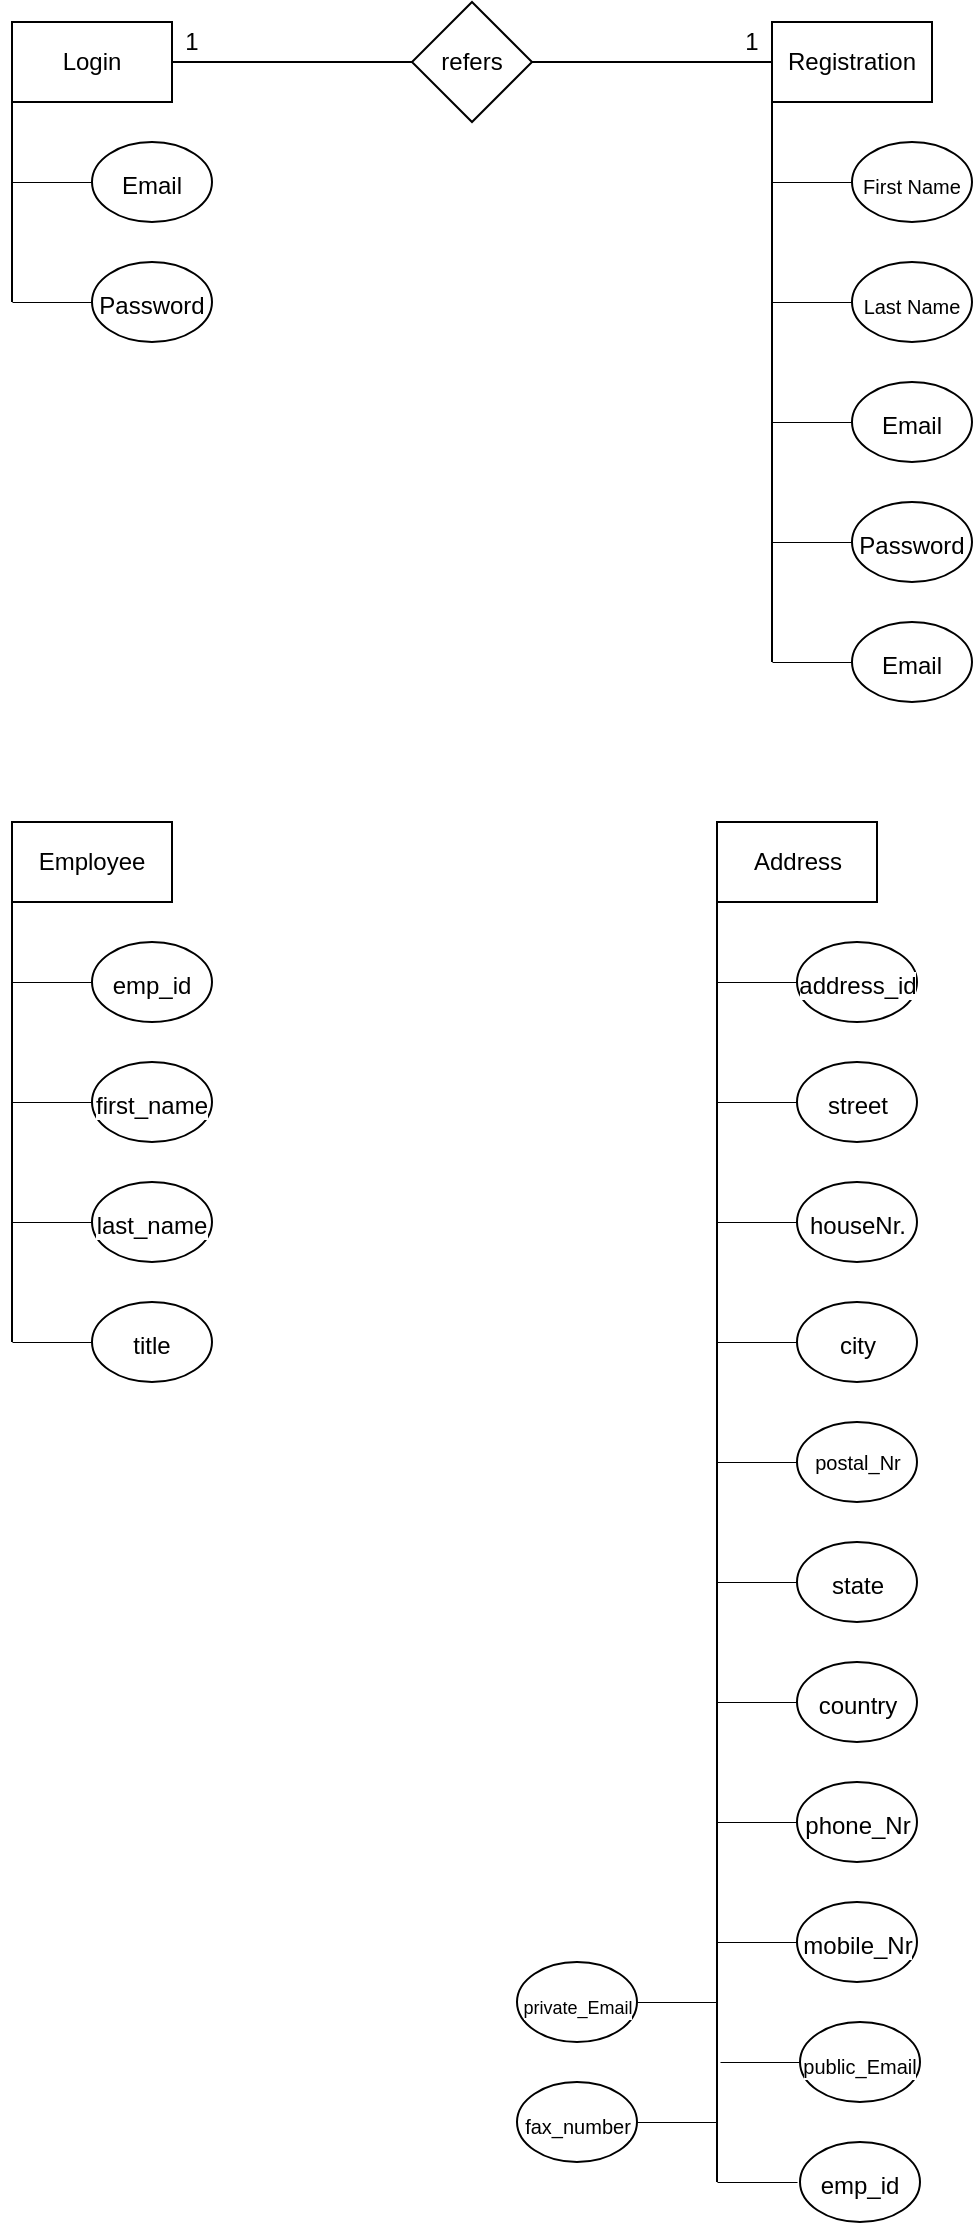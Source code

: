 <mxfile version="22.1.16" type="device">
  <diagram name="Page-1" id="kr9EVviITW9TBXFejRC4">
    <mxGraphModel dx="1664" dy="829" grid="1" gridSize="10" guides="1" tooltips="1" connect="1" arrows="1" fold="1" page="1" pageScale="1" pageWidth="827" pageHeight="1169" math="0" shadow="0">
      <root>
        <mxCell id="0" />
        <mxCell id="1" parent="0" />
        <mxCell id="9rN-HTs9b1Wg2l5YEKM0-1" value="Login" style="rounded=0;whiteSpace=wrap;html=1;" parent="1" vertex="1">
          <mxGeometry x="40" y="40" width="80" height="40" as="geometry" />
        </mxCell>
        <mxCell id="lOhiPZA9xh6wjAjMldB4-1" value="Registration" style="rounded=0;whiteSpace=wrap;html=1;" parent="1" vertex="1">
          <mxGeometry x="420" y="40" width="80" height="40" as="geometry" />
        </mxCell>
        <mxCell id="lOhiPZA9xh6wjAjMldB4-13" value="" style="line;strokeWidth=1;html=1;" parent="1" vertex="1">
          <mxGeometry x="120" y="55" width="120" height="10" as="geometry" />
        </mxCell>
        <mxCell id="lOhiPZA9xh6wjAjMldB4-14" value="refers" style="rhombus;whiteSpace=wrap;html=1;" parent="1" vertex="1">
          <mxGeometry x="240" y="30" width="60" height="60" as="geometry" />
        </mxCell>
        <mxCell id="lOhiPZA9xh6wjAjMldB4-15" value="" style="line;strokeWidth=1;html=1;" parent="1" vertex="1">
          <mxGeometry x="300" y="55" width="120" height="10" as="geometry" />
        </mxCell>
        <mxCell id="lOhiPZA9xh6wjAjMldB4-16" value="" style="line;strokeWidth=1;direction=south;html=1;spacingLeft=0;spacingBottom=0;spacingRight=0;perimeterSpacing=0;" parent="1" vertex="1">
          <mxGeometry x="35" y="80" width="10" height="100" as="geometry" />
        </mxCell>
        <mxCell id="lOhiPZA9xh6wjAjMldB4-17" value="" style="line;strokeWidth=1;direction=south;html=1;spacingLeft=0;spacingBottom=0;spacingRight=0;perimeterSpacing=0;" parent="1" vertex="1">
          <mxGeometry x="414" y="80" width="12" height="280" as="geometry" />
        </mxCell>
        <mxCell id="lOhiPZA9xh6wjAjMldB4-18" value="" style="line;strokeWidth=0.5;html=1;labelBackgroundColor=default;strokeColor=default;align=center;verticalAlign=top;spacingLeft=0;spacingRight=0;spacingTop=8;spacingBottom=0;fontFamily=Helvetica;fontSize=12;fontColor=default;fillColor=default;" parent="1" vertex="1">
          <mxGeometry x="40" y="110" width="40" height="20" as="geometry" />
        </mxCell>
        <mxCell id="lOhiPZA9xh6wjAjMldB4-20" value="" style="line;strokeWidth=0.5;html=1;labelBackgroundColor=default;strokeColor=default;align=center;verticalAlign=top;spacingLeft=0;spacingRight=0;spacingTop=8;spacingBottom=0;fontFamily=Helvetica;fontSize=12;fontColor=default;fillColor=default;" parent="1" vertex="1">
          <mxGeometry x="40" y="170" width="40" height="20" as="geometry" />
        </mxCell>
        <mxCell id="lOhiPZA9xh6wjAjMldB4-21" value="" style="line;strokeWidth=0.5;html=1;labelBackgroundColor=default;strokeColor=default;align=center;verticalAlign=top;spacingLeft=0;spacingRight=0;spacingTop=8;spacingBottom=0;fontFamily=Helvetica;fontSize=12;fontColor=default;fillColor=default;" parent="1" vertex="1">
          <mxGeometry x="420" y="110" width="40" height="20" as="geometry" />
        </mxCell>
        <mxCell id="lOhiPZA9xh6wjAjMldB4-23" value="" style="line;strokeWidth=0.5;html=1;labelBackgroundColor=default;strokeColor=default;align=center;verticalAlign=top;spacingLeft=0;spacingRight=0;spacingTop=8;spacingBottom=0;fontFamily=Helvetica;fontSize=12;fontColor=default;fillColor=default;" parent="1" vertex="1">
          <mxGeometry x="420" y="170" width="40" height="20" as="geometry" />
        </mxCell>
        <mxCell id="lOhiPZA9xh6wjAjMldB4-24" value="" style="line;strokeWidth=0.5;html=1;labelBackgroundColor=default;strokeColor=default;align=center;verticalAlign=top;spacingLeft=0;spacingRight=0;spacingTop=8;spacingBottom=0;fontFamily=Helvetica;fontSize=12;fontColor=default;fillColor=default;" parent="1" vertex="1">
          <mxGeometry x="420" y="290" width="40" height="20" as="geometry" />
        </mxCell>
        <mxCell id="lOhiPZA9xh6wjAjMldB4-25" value="" style="line;strokeWidth=0.5;html=1;labelBackgroundColor=default;strokeColor=default;align=center;verticalAlign=top;spacingLeft=0;spacingRight=0;spacingTop=8;spacingBottom=0;fontFamily=Helvetica;fontSize=12;fontColor=default;fillColor=default;" parent="1" vertex="1">
          <mxGeometry x="420" y="230" width="40" height="20" as="geometry" />
        </mxCell>
        <mxCell id="lOhiPZA9xh6wjAjMldB4-26" value="" style="line;strokeWidth=0.5;html=1;labelBackgroundColor=default;strokeColor=default;align=center;verticalAlign=top;spacingLeft=0;spacingRight=0;spacingTop=8;spacingBottom=0;fontFamily=Helvetica;fontSize=12;fontColor=default;fillColor=default;" parent="1" vertex="1">
          <mxGeometry x="420" y="350" width="40" height="20" as="geometry" />
        </mxCell>
        <mxCell id="lOhiPZA9xh6wjAjMldB4-30" value="Email" style="ellipse;whiteSpace=wrap;html=1;labelBackgroundColor=default;strokeColor=default;strokeWidth=1;align=center;verticalAlign=top;spacingLeft=0;spacingRight=0;spacingTop=8;spacingBottom=0;fontFamily=Helvetica;fontSize=12;fontColor=default;fillColor=default;" parent="1" vertex="1">
          <mxGeometry x="80" y="100" width="60" height="40" as="geometry" />
        </mxCell>
        <mxCell id="lOhiPZA9xh6wjAjMldB4-32" value="Password" style="ellipse;whiteSpace=wrap;html=1;labelBackgroundColor=default;strokeColor=default;strokeWidth=1;align=center;verticalAlign=top;spacingLeft=0;spacingRight=0;spacingTop=8;spacingBottom=0;fontFamily=Helvetica;fontSize=12;fontColor=default;fillColor=default;" parent="1" vertex="1">
          <mxGeometry x="80" y="160" width="60" height="40" as="geometry" />
        </mxCell>
        <mxCell id="lOhiPZA9xh6wjAjMldB4-33" value="&lt;font style=&quot;font-size: 10px;&quot;&gt;First Name&lt;/font&gt;" style="ellipse;whiteSpace=wrap;html=1;labelBackgroundColor=default;strokeColor=default;strokeWidth=1;align=center;verticalAlign=top;spacingLeft=0;spacingRight=0;spacingTop=8;spacingBottom=0;fontFamily=Helvetica;fontSize=12;fontColor=default;fillColor=default;" parent="1" vertex="1">
          <mxGeometry x="460" y="100" width="60" height="40" as="geometry" />
        </mxCell>
        <mxCell id="lOhiPZA9xh6wjAjMldB4-34" value="&lt;font style=&quot;font-size: 10px;&quot;&gt;Last Name&lt;/font&gt;" style="ellipse;whiteSpace=wrap;html=1;labelBackgroundColor=default;strokeColor=default;strokeWidth=1;align=center;verticalAlign=top;spacingLeft=0;spacingRight=0;spacingTop=8;spacingBottom=0;fontFamily=Helvetica;fontSize=12;fontColor=default;fillColor=default;" parent="1" vertex="1">
          <mxGeometry x="460" y="160" width="60" height="40" as="geometry" />
        </mxCell>
        <mxCell id="lOhiPZA9xh6wjAjMldB4-35" value="Email" style="ellipse;whiteSpace=wrap;html=1;labelBackgroundColor=default;strokeColor=default;strokeWidth=1;align=center;verticalAlign=top;spacingLeft=0;spacingRight=0;spacingTop=8;spacingBottom=0;fontFamily=Helvetica;fontSize=12;fontColor=default;fillColor=default;" parent="1" vertex="1">
          <mxGeometry x="460" y="340" width="60" height="40" as="geometry" />
        </mxCell>
        <mxCell id="lOhiPZA9xh6wjAjMldB4-36" value="Password" style="ellipse;whiteSpace=wrap;html=1;labelBackgroundColor=default;strokeColor=default;strokeWidth=1;align=center;verticalAlign=top;spacingLeft=0;spacingRight=0;spacingTop=8;spacingBottom=0;fontFamily=Helvetica;fontSize=12;fontColor=default;fillColor=default;" parent="1" vertex="1">
          <mxGeometry x="460" y="280" width="60" height="40" as="geometry" />
        </mxCell>
        <mxCell id="lOhiPZA9xh6wjAjMldB4-37" value="Email" style="ellipse;whiteSpace=wrap;html=1;labelBackgroundColor=default;strokeColor=default;strokeWidth=1;align=center;verticalAlign=top;spacingLeft=0;spacingRight=0;spacingTop=8;spacingBottom=0;fontFamily=Helvetica;fontSize=12;fontColor=default;fillColor=default;" parent="1" vertex="1">
          <mxGeometry x="460" y="220" width="60" height="40" as="geometry" />
        </mxCell>
        <mxCell id="lOhiPZA9xh6wjAjMldB4-38" value="1" style="text;html=1;strokeColor=none;fillColor=none;align=center;verticalAlign=middle;whiteSpace=wrap;rounded=0;fontSize=12;fontFamily=Helvetica;fontColor=default;" parent="1" vertex="1">
          <mxGeometry x="120" y="45" width="20" height="10" as="geometry" />
        </mxCell>
        <mxCell id="lOhiPZA9xh6wjAjMldB4-39" value="1" style="text;html=1;strokeColor=none;fillColor=none;align=center;verticalAlign=middle;whiteSpace=wrap;rounded=0;fontSize=12;fontFamily=Helvetica;fontColor=default;" parent="1" vertex="1">
          <mxGeometry x="400" y="45" width="20" height="10" as="geometry" />
        </mxCell>
        <mxCell id="lOhiPZA9xh6wjAjMldB4-41" value="Employee" style="rounded=0;whiteSpace=wrap;html=1;" parent="1" vertex="1">
          <mxGeometry x="40" y="440" width="80" height="40" as="geometry" />
        </mxCell>
        <mxCell id="lOhiPZA9xh6wjAjMldB4-42" value="" style="line;strokeWidth=1;direction=south;html=1;spacingLeft=0;spacingBottom=0;spacingRight=0;perimeterSpacing=0;" parent="1" vertex="1">
          <mxGeometry x="35" y="480" width="10" height="220" as="geometry" />
        </mxCell>
        <mxCell id="lOhiPZA9xh6wjAjMldB4-43" value="" style="line;strokeWidth=0.5;html=1;labelBackgroundColor=default;strokeColor=default;align=center;verticalAlign=top;spacingLeft=0;spacingRight=0;spacingTop=8;spacingBottom=0;fontFamily=Helvetica;fontSize=12;fontColor=default;fillColor=default;" parent="1" vertex="1">
          <mxGeometry x="40" y="510" width="40" height="20" as="geometry" />
        </mxCell>
        <mxCell id="lOhiPZA9xh6wjAjMldB4-44" value="" style="line;strokeWidth=0.5;html=1;labelBackgroundColor=default;strokeColor=default;align=center;verticalAlign=top;spacingLeft=0;spacingRight=0;spacingTop=8;spacingBottom=0;fontFamily=Helvetica;fontSize=12;fontColor=default;fillColor=default;" parent="1" vertex="1">
          <mxGeometry x="40" y="570" width="40" height="20" as="geometry" />
        </mxCell>
        <mxCell id="lOhiPZA9xh6wjAjMldB4-45" value="emp_id" style="ellipse;whiteSpace=wrap;html=1;labelBackgroundColor=default;strokeColor=default;strokeWidth=1;align=center;verticalAlign=top;spacingLeft=0;spacingRight=0;spacingTop=8;spacingBottom=0;fontFamily=Helvetica;fontSize=12;fontColor=default;fillColor=default;" parent="1" vertex="1">
          <mxGeometry x="80" y="500" width="60" height="40" as="geometry" />
        </mxCell>
        <mxCell id="lOhiPZA9xh6wjAjMldB4-46" value="first_name" style="ellipse;whiteSpace=wrap;html=1;labelBackgroundColor=default;strokeColor=default;strokeWidth=1;align=center;verticalAlign=top;spacingLeft=0;spacingRight=0;spacingTop=8;spacingBottom=0;fontFamily=Helvetica;fontSize=12;fontColor=default;fillColor=default;" parent="1" vertex="1">
          <mxGeometry x="80" y="560" width="60" height="40" as="geometry" />
        </mxCell>
        <mxCell id="lOhiPZA9xh6wjAjMldB4-48" value="" style="line;strokeWidth=0.5;html=1;labelBackgroundColor=default;strokeColor=default;align=center;verticalAlign=top;spacingLeft=0;spacingRight=0;spacingTop=8;spacingBottom=0;fontFamily=Helvetica;fontSize=12;fontColor=default;fillColor=default;" parent="1" vertex="1">
          <mxGeometry x="40" y="630" width="40" height="20" as="geometry" />
        </mxCell>
        <mxCell id="lOhiPZA9xh6wjAjMldB4-49" value="" style="line;strokeWidth=0.5;html=1;labelBackgroundColor=default;strokeColor=default;align=center;verticalAlign=top;spacingLeft=0;spacingRight=0;spacingTop=8;spacingBottom=0;fontFamily=Helvetica;fontSize=12;fontColor=default;fillColor=default;" parent="1" vertex="1">
          <mxGeometry x="40" y="690" width="40" height="20" as="geometry" />
        </mxCell>
        <mxCell id="lOhiPZA9xh6wjAjMldB4-60" value="title" style="ellipse;whiteSpace=wrap;html=1;labelBackgroundColor=default;strokeColor=default;strokeWidth=1;align=center;verticalAlign=top;spacingLeft=0;spacingRight=0;spacingTop=8;spacingBottom=0;fontFamily=Helvetica;fontSize=12;fontColor=default;fillColor=default;" parent="1" vertex="1">
          <mxGeometry x="80" y="680" width="60" height="40" as="geometry" />
        </mxCell>
        <mxCell id="lOhiPZA9xh6wjAjMldB4-61" value="last_name" style="ellipse;whiteSpace=wrap;html=1;labelBackgroundColor=default;strokeColor=default;strokeWidth=1;align=center;verticalAlign=top;spacingLeft=0;spacingRight=0;spacingTop=8;spacingBottom=0;fontFamily=Helvetica;fontSize=12;fontColor=default;fillColor=default;" parent="1" vertex="1">
          <mxGeometry x="80" y="620" width="60" height="40" as="geometry" />
        </mxCell>
        <mxCell id="5X1RgQWPyd6v_G7OUsLs-2" value="Address" style="rounded=0;whiteSpace=wrap;html=1;" vertex="1" parent="1">
          <mxGeometry x="392.5" y="440" width="80" height="40" as="geometry" />
        </mxCell>
        <mxCell id="5X1RgQWPyd6v_G7OUsLs-3" value="" style="line;strokeWidth=1;direction=south;html=1;spacingLeft=0;spacingBottom=0;spacingRight=0;perimeterSpacing=0;" vertex="1" parent="1">
          <mxGeometry x="387.5" y="480" width="10" height="640" as="geometry" />
        </mxCell>
        <mxCell id="5X1RgQWPyd6v_G7OUsLs-4" value="" style="line;strokeWidth=0.5;html=1;labelBackgroundColor=default;strokeColor=default;align=center;verticalAlign=top;spacingLeft=0;spacingRight=0;spacingTop=8;spacingBottom=0;fontFamily=Helvetica;fontSize=12;fontColor=default;fillColor=default;" vertex="1" parent="1">
          <mxGeometry x="392.5" y="510" width="40" height="20" as="geometry" />
        </mxCell>
        <mxCell id="5X1RgQWPyd6v_G7OUsLs-5" value="" style="line;strokeWidth=0.5;html=1;labelBackgroundColor=default;strokeColor=default;align=center;verticalAlign=top;spacingLeft=0;spacingRight=0;spacingTop=8;spacingBottom=0;fontFamily=Helvetica;fontSize=12;fontColor=default;fillColor=default;" vertex="1" parent="1">
          <mxGeometry x="392.5" y="570" width="40" height="20" as="geometry" />
        </mxCell>
        <mxCell id="5X1RgQWPyd6v_G7OUsLs-6" value="address_id" style="ellipse;whiteSpace=wrap;html=1;labelBackgroundColor=default;strokeColor=default;strokeWidth=1;align=center;verticalAlign=top;spacingLeft=0;spacingRight=0;spacingTop=8;spacingBottom=0;fontFamily=Helvetica;fontSize=12;fontColor=default;fillColor=default;" vertex="1" parent="1">
          <mxGeometry x="432.5" y="500" width="60" height="40" as="geometry" />
        </mxCell>
        <mxCell id="5X1RgQWPyd6v_G7OUsLs-7" value="street" style="ellipse;whiteSpace=wrap;html=1;labelBackgroundColor=default;strokeColor=default;strokeWidth=1;align=center;verticalAlign=top;spacingLeft=0;spacingRight=0;spacingTop=8;spacingBottom=0;fontFamily=Helvetica;fontSize=12;fontColor=default;fillColor=default;" vertex="1" parent="1">
          <mxGeometry x="432.5" y="560" width="60" height="40" as="geometry" />
        </mxCell>
        <mxCell id="5X1RgQWPyd6v_G7OUsLs-8" value="" style="line;strokeWidth=0.5;html=1;labelBackgroundColor=default;strokeColor=default;align=center;verticalAlign=top;spacingLeft=0;spacingRight=0;spacingTop=8;spacingBottom=0;fontFamily=Helvetica;fontSize=12;fontColor=default;fillColor=default;" vertex="1" parent="1">
          <mxGeometry x="392.5" y="630" width="40" height="20" as="geometry" />
        </mxCell>
        <mxCell id="5X1RgQWPyd6v_G7OUsLs-9" value="" style="line;strokeWidth=0.5;html=1;labelBackgroundColor=default;strokeColor=default;align=center;verticalAlign=top;spacingLeft=0;spacingRight=0;spacingTop=8;spacingBottom=0;fontFamily=Helvetica;fontSize=12;fontColor=default;fillColor=default;" vertex="1" parent="1">
          <mxGeometry x="392.5" y="690" width="40" height="20" as="geometry" />
        </mxCell>
        <mxCell id="5X1RgQWPyd6v_G7OUsLs-10" value="" style="line;strokeWidth=0.5;html=1;labelBackgroundColor=default;strokeColor=default;align=center;verticalAlign=top;spacingLeft=0;spacingRight=0;spacingTop=8;spacingBottom=0;fontFamily=Helvetica;fontSize=12;fontColor=default;fillColor=default;" vertex="1" parent="1">
          <mxGeometry x="392.5" y="750" width="40" height="20" as="geometry" />
        </mxCell>
        <mxCell id="5X1RgQWPyd6v_G7OUsLs-11" value="" style="line;strokeWidth=0.5;html=1;labelBackgroundColor=default;strokeColor=default;align=center;verticalAlign=top;spacingLeft=0;spacingRight=0;spacingTop=8;spacingBottom=0;fontFamily=Helvetica;fontSize=12;fontColor=default;fillColor=default;" vertex="1" parent="1">
          <mxGeometry x="392.5" y="810" width="40" height="20" as="geometry" />
        </mxCell>
        <mxCell id="5X1RgQWPyd6v_G7OUsLs-12" value="" style="line;strokeWidth=0.5;html=1;labelBackgroundColor=default;strokeColor=default;align=center;verticalAlign=top;spacingLeft=0;spacingRight=0;spacingTop=8;spacingBottom=0;fontFamily=Helvetica;fontSize=12;fontColor=default;fillColor=default;" vertex="1" parent="1">
          <mxGeometry x="392.5" y="870" width="40" height="20" as="geometry" />
        </mxCell>
        <mxCell id="5X1RgQWPyd6v_G7OUsLs-13" value="" style="line;strokeWidth=0.5;html=1;labelBackgroundColor=default;strokeColor=default;align=center;verticalAlign=top;spacingLeft=0;spacingRight=0;spacingTop=8;spacingBottom=0;fontFamily=Helvetica;fontSize=12;fontColor=default;fillColor=default;" vertex="1" parent="1">
          <mxGeometry x="392.5" y="930" width="40" height="20" as="geometry" />
        </mxCell>
        <mxCell id="5X1RgQWPyd6v_G7OUsLs-14" value="" style="line;strokeWidth=0.5;html=1;labelBackgroundColor=default;strokeColor=default;align=center;verticalAlign=top;spacingLeft=0;spacingRight=0;spacingTop=8;spacingBottom=0;fontFamily=Helvetica;fontSize=12;fontColor=default;fillColor=default;" vertex="1" parent="1">
          <mxGeometry x="392.5" y="990" width="40" height="20" as="geometry" />
        </mxCell>
        <mxCell id="5X1RgQWPyd6v_G7OUsLs-15" value="phone_Nr" style="ellipse;whiteSpace=wrap;html=1;labelBackgroundColor=default;strokeColor=default;strokeWidth=1;align=center;verticalAlign=top;spacingLeft=0;spacingRight=0;spacingTop=8;spacingBottom=0;fontFamily=Helvetica;fontSize=12;fontColor=default;fillColor=default;" vertex="1" parent="1">
          <mxGeometry x="432.5" y="920" width="60" height="40" as="geometry" />
        </mxCell>
        <mxCell id="5X1RgQWPyd6v_G7OUsLs-16" value="country" style="ellipse;whiteSpace=wrap;html=1;labelBackgroundColor=default;strokeColor=default;strokeWidth=1;align=center;verticalAlign=top;spacingLeft=0;spacingRight=0;spacingTop=8;spacingBottom=0;fontFamily=Helvetica;fontSize=12;fontColor=default;fillColor=default;" vertex="1" parent="1">
          <mxGeometry x="432.5" y="860" width="60" height="40" as="geometry" />
        </mxCell>
        <mxCell id="5X1RgQWPyd6v_G7OUsLs-17" value="state" style="ellipse;whiteSpace=wrap;html=1;labelBackgroundColor=default;strokeColor=default;strokeWidth=1;align=center;verticalAlign=top;spacingLeft=0;spacingRight=0;spacingTop=8;spacingBottom=0;fontFamily=Helvetica;fontSize=12;fontColor=default;fillColor=default;" vertex="1" parent="1">
          <mxGeometry x="432.5" y="800" width="60" height="40" as="geometry" />
        </mxCell>
        <mxCell id="5X1RgQWPyd6v_G7OUsLs-18" value="postal_Nr" style="ellipse;whiteSpace=wrap;html=1;labelBackgroundColor=default;strokeColor=default;strokeWidth=1;align=center;verticalAlign=top;spacingLeft=0;spacingRight=0;spacingTop=8;spacingBottom=0;fontFamily=Helvetica;fontSize=10;fontColor=default;fillColor=default;" vertex="1" parent="1">
          <mxGeometry x="432.5" y="740" width="60" height="40" as="geometry" />
        </mxCell>
        <mxCell id="5X1RgQWPyd6v_G7OUsLs-19" value="city" style="ellipse;whiteSpace=wrap;html=1;labelBackgroundColor=default;strokeColor=default;strokeWidth=1;align=center;verticalAlign=top;spacingLeft=0;spacingRight=0;spacingTop=8;spacingBottom=0;fontFamily=Helvetica;fontSize=12;fontColor=default;fillColor=default;" vertex="1" parent="1">
          <mxGeometry x="432.5" y="680" width="60" height="40" as="geometry" />
        </mxCell>
        <mxCell id="5X1RgQWPyd6v_G7OUsLs-20" value="houseNr." style="ellipse;whiteSpace=wrap;html=1;labelBackgroundColor=default;strokeColor=default;strokeWidth=1;align=center;verticalAlign=top;spacingLeft=0;spacingRight=0;spacingTop=8;spacingBottom=0;fontFamily=Helvetica;fontSize=12;fontColor=default;fillColor=default;" vertex="1" parent="1">
          <mxGeometry x="432.5" y="620" width="60" height="40" as="geometry" />
        </mxCell>
        <mxCell id="5X1RgQWPyd6v_G7OUsLs-21" value="mobile_Nr" style="ellipse;whiteSpace=wrap;html=1;labelBackgroundColor=default;strokeColor=default;strokeWidth=1;align=center;verticalAlign=top;spacingLeft=0;spacingRight=0;spacingTop=8;spacingBottom=0;fontFamily=Helvetica;fontSize=12;fontColor=default;fillColor=default;" vertex="1" parent="1">
          <mxGeometry x="432.5" y="980" width="60" height="40" as="geometry" />
        </mxCell>
        <mxCell id="5X1RgQWPyd6v_G7OUsLs-22" value="&lt;font style=&quot;font-size: 10px;&quot;&gt;public_Email&lt;/font&gt;" style="ellipse;whiteSpace=wrap;html=1;labelBackgroundColor=default;strokeColor=default;strokeWidth=1;align=center;verticalAlign=top;spacingLeft=0;spacingRight=0;spacingTop=8;spacingBottom=0;fontFamily=Helvetica;fontSize=12;fontColor=default;fillColor=default;" vertex="1" parent="1">
          <mxGeometry x="434" y="1040" width="60" height="40" as="geometry" />
        </mxCell>
        <mxCell id="5X1RgQWPyd6v_G7OUsLs-23" value="&lt;font style=&quot;font-size: 9px;&quot;&gt;private_Email&lt;/font&gt;" style="ellipse;whiteSpace=wrap;html=1;labelBackgroundColor=default;strokeColor=default;strokeWidth=1;align=center;verticalAlign=top;spacingLeft=0;spacingRight=0;spacingTop=8;spacingBottom=0;fontFamily=Helvetica;fontSize=12;fontColor=default;fillColor=default;" vertex="1" parent="1">
          <mxGeometry x="292.5" y="1010" width="60" height="40" as="geometry" />
        </mxCell>
        <mxCell id="5X1RgQWPyd6v_G7OUsLs-24" value="emp_id" style="ellipse;whiteSpace=wrap;html=1;labelBackgroundColor=default;strokeColor=default;strokeWidth=1;align=center;verticalAlign=top;spacingLeft=0;spacingRight=0;spacingTop=8;spacingBottom=0;fontFamily=Helvetica;fontSize=12;fontColor=default;fillColor=default;" vertex="1" parent="1">
          <mxGeometry x="434" y="1100" width="60" height="40" as="geometry" />
        </mxCell>
        <mxCell id="5X1RgQWPyd6v_G7OUsLs-25" value="&lt;font style=&quot;font-size: 10px;&quot;&gt;fax_number&lt;/font&gt;" style="ellipse;whiteSpace=wrap;html=1;labelBackgroundColor=default;strokeColor=default;strokeWidth=1;align=center;verticalAlign=top;spacingLeft=0;spacingRight=0;spacingTop=8;spacingBottom=0;fontFamily=Helvetica;fontSize=12;fontColor=default;fillColor=default;" vertex="1" parent="1">
          <mxGeometry x="292.5" y="1070" width="60" height="40" as="geometry" />
        </mxCell>
        <mxCell id="5X1RgQWPyd6v_G7OUsLs-26" value="" style="line;strokeWidth=0.5;html=1;labelBackgroundColor=default;strokeColor=default;align=center;verticalAlign=top;spacingLeft=0;spacingRight=0;spacingTop=8;spacingBottom=0;fontFamily=Helvetica;fontSize=12;fontColor=default;fillColor=default;" vertex="1" parent="1">
          <mxGeometry x="394" y="1050" width="40" height="20" as="geometry" />
        </mxCell>
        <mxCell id="5X1RgQWPyd6v_G7OUsLs-27" value="" style="line;strokeWidth=0.5;html=1;labelBackgroundColor=default;strokeColor=default;align=center;verticalAlign=top;spacingLeft=0;spacingRight=0;spacingTop=8;spacingBottom=0;fontFamily=Helvetica;fontSize=12;fontColor=default;fillColor=default;" vertex="1" parent="1">
          <mxGeometry x="392.5" y="1110" width="40" height="20" as="geometry" />
        </mxCell>
        <mxCell id="5X1RgQWPyd6v_G7OUsLs-28" value="" style="line;strokeWidth=0.5;html=1;labelBackgroundColor=default;strokeColor=default;align=center;verticalAlign=top;spacingLeft=0;spacingRight=0;spacingTop=8;spacingBottom=0;fontFamily=Helvetica;fontSize=12;fontColor=default;fillColor=default;" vertex="1" parent="1">
          <mxGeometry x="352.5" y="1080" width="40" height="20" as="geometry" />
        </mxCell>
        <mxCell id="5X1RgQWPyd6v_G7OUsLs-29" value="" style="line;strokeWidth=0.5;html=1;labelBackgroundColor=default;strokeColor=default;align=center;verticalAlign=top;spacingLeft=0;spacingRight=0;spacingTop=8;spacingBottom=0;fontFamily=Helvetica;fontSize=12;fontColor=default;fillColor=default;" vertex="1" parent="1">
          <mxGeometry x="352.5" y="1020" width="40" height="20" as="geometry" />
        </mxCell>
      </root>
    </mxGraphModel>
  </diagram>
</mxfile>
